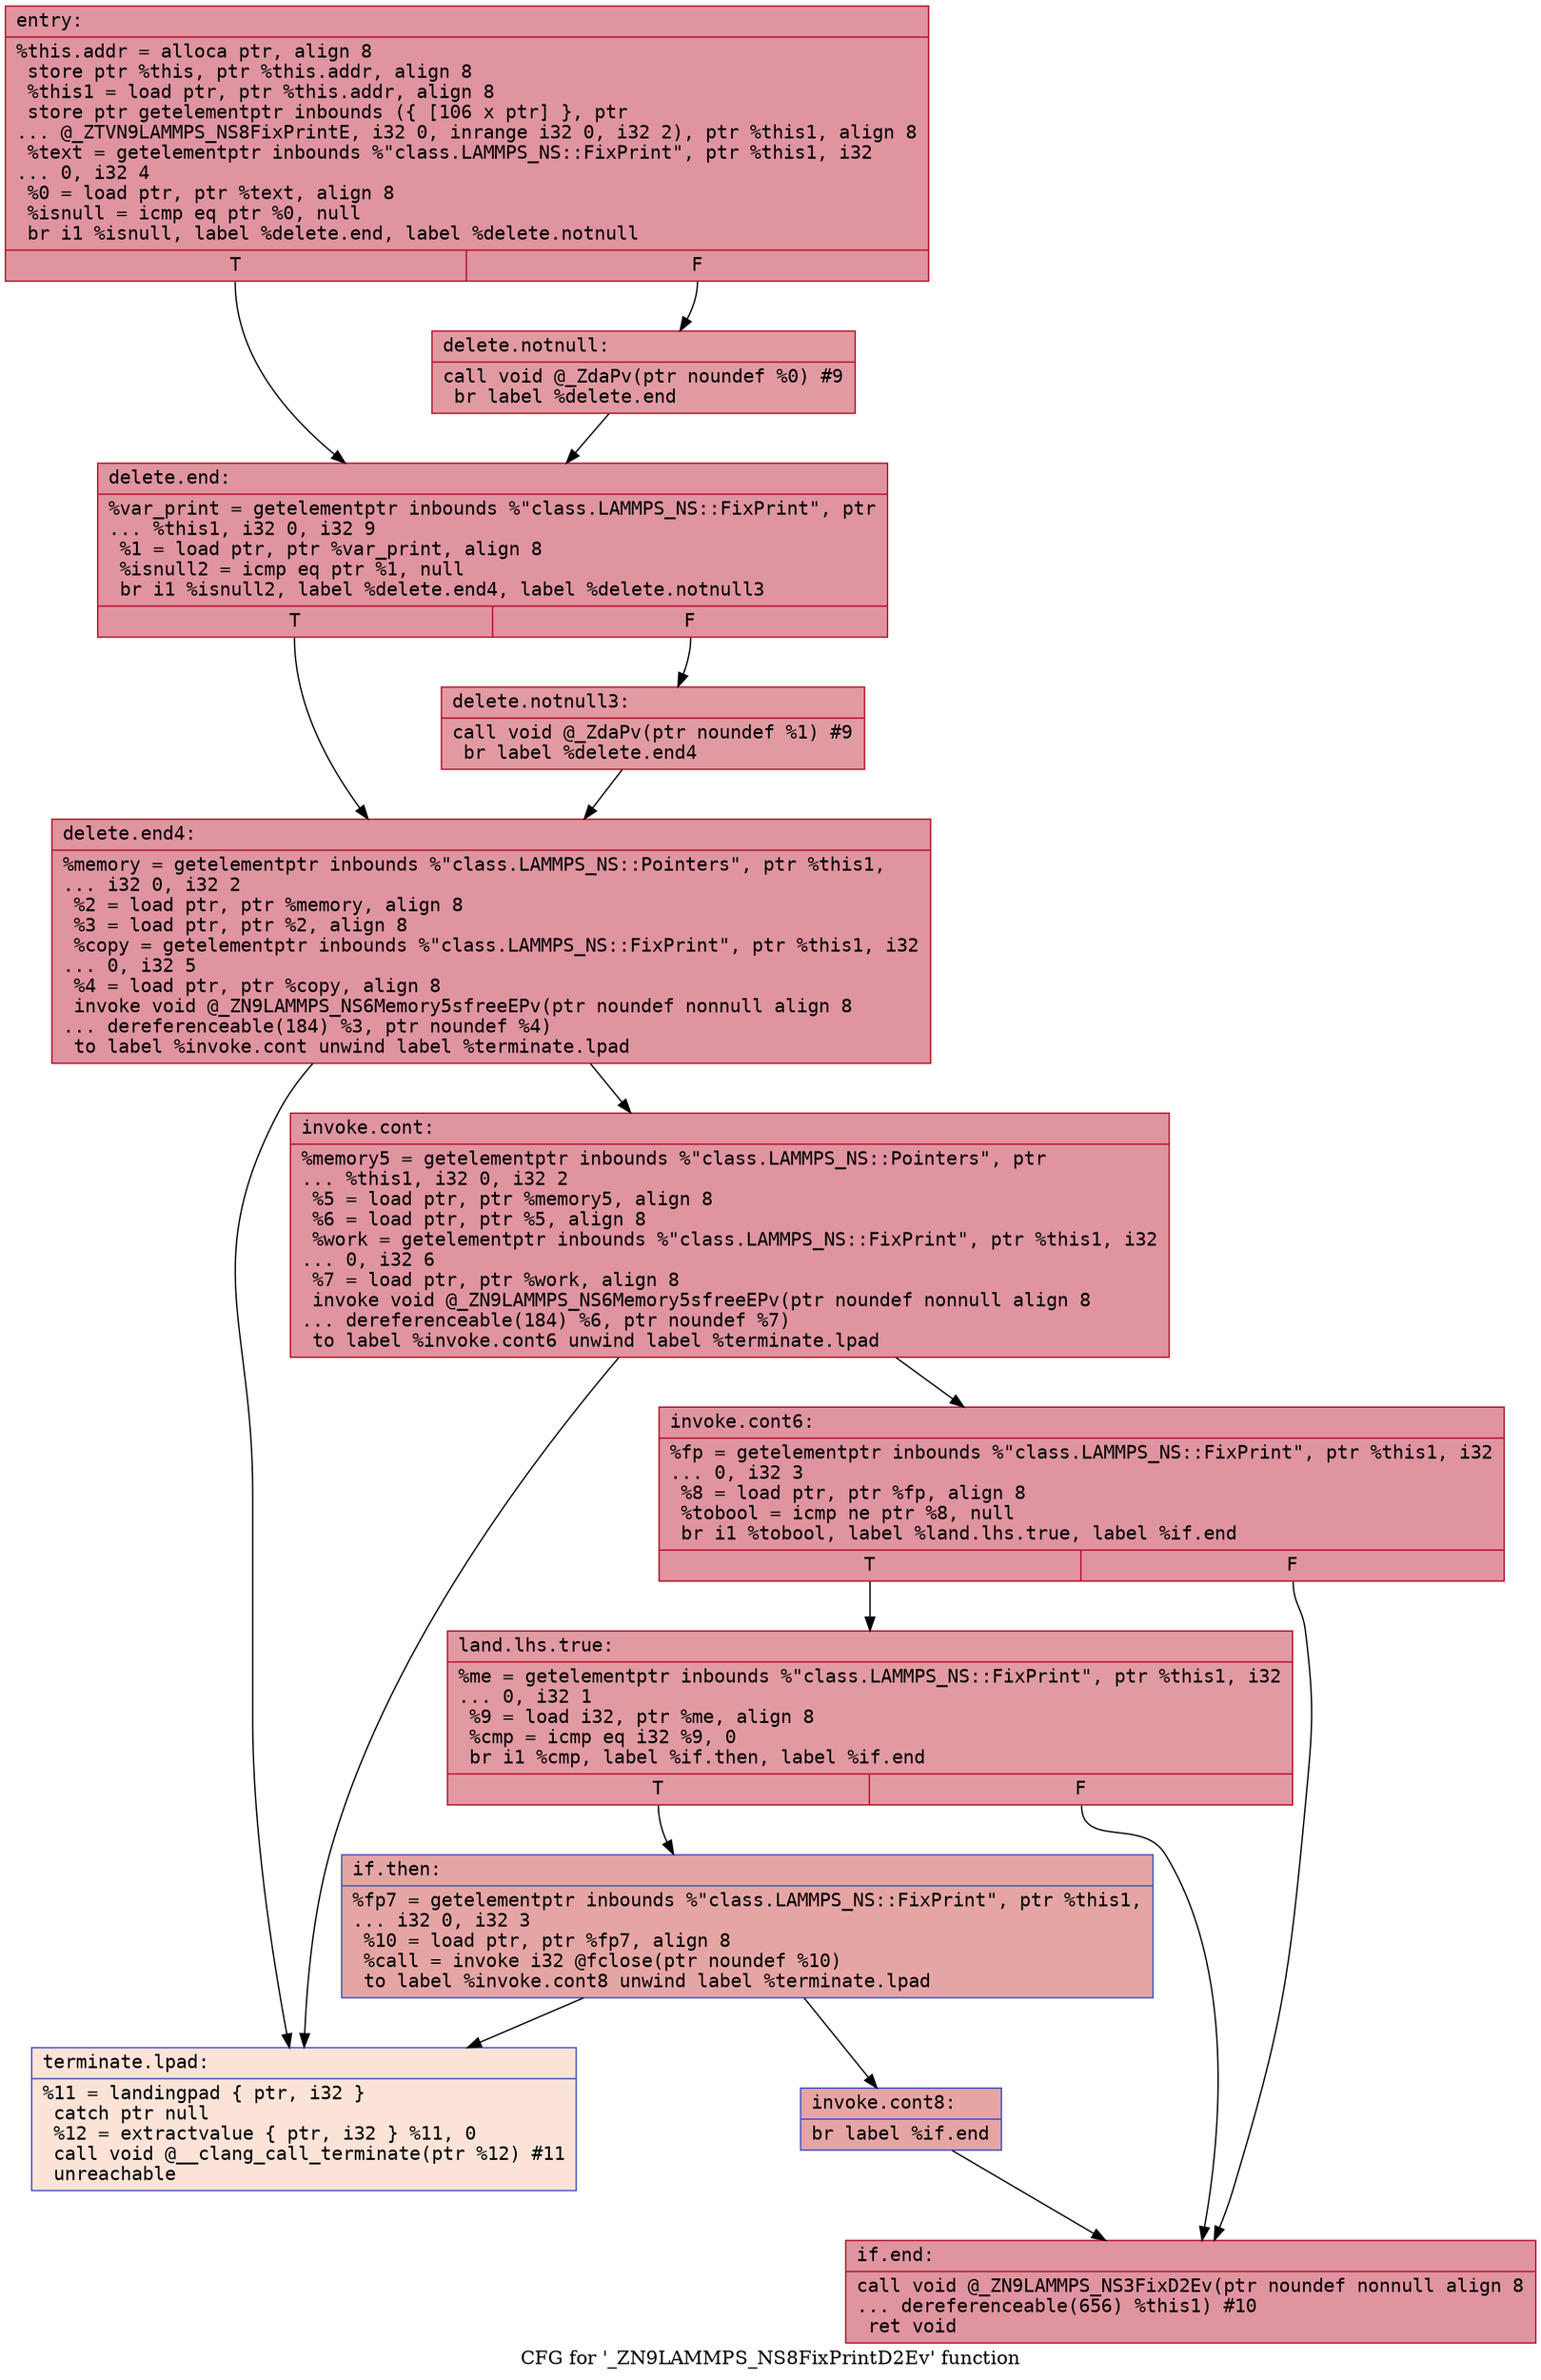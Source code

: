 digraph "CFG for '_ZN9LAMMPS_NS8FixPrintD2Ev' function" {
	label="CFG for '_ZN9LAMMPS_NS8FixPrintD2Ev' function";

	Node0x565358226d90 [shape=record,color="#b70d28ff", style=filled, fillcolor="#b70d2870" fontname="Courier",label="{entry:\l|  %this.addr = alloca ptr, align 8\l  store ptr %this, ptr %this.addr, align 8\l  %this1 = load ptr, ptr %this.addr, align 8\l  store ptr getelementptr inbounds (\{ [106 x ptr] \}, ptr\l... @_ZTVN9LAMMPS_NS8FixPrintE, i32 0, inrange i32 0, i32 2), ptr %this1, align 8\l  %text = getelementptr inbounds %\"class.LAMMPS_NS::FixPrint\", ptr %this1, i32\l... 0, i32 4\l  %0 = load ptr, ptr %text, align 8\l  %isnull = icmp eq ptr %0, null\l  br i1 %isnull, label %delete.end, label %delete.notnull\l|{<s0>T|<s1>F}}"];
	Node0x565358226d90:s0 -> Node0x5653582270e0[tooltip="entry -> delete.end\nProbability 37.50%" ];
	Node0x565358226d90:s1 -> Node0x565358227130[tooltip="entry -> delete.notnull\nProbability 62.50%" ];
	Node0x565358227130 [shape=record,color="#b70d28ff", style=filled, fillcolor="#bb1b2c70" fontname="Courier",label="{delete.notnull:\l|  call void @_ZdaPv(ptr noundef %0) #9\l  br label %delete.end\l}"];
	Node0x565358227130 -> Node0x5653582270e0[tooltip="delete.notnull -> delete.end\nProbability 100.00%" ];
	Node0x5653582270e0 [shape=record,color="#b70d28ff", style=filled, fillcolor="#b70d2870" fontname="Courier",label="{delete.end:\l|  %var_print = getelementptr inbounds %\"class.LAMMPS_NS::FixPrint\", ptr\l... %this1, i32 0, i32 9\l  %1 = load ptr, ptr %var_print, align 8\l  %isnull2 = icmp eq ptr %1, null\l  br i1 %isnull2, label %delete.end4, label %delete.notnull3\l|{<s0>T|<s1>F}}"];
	Node0x5653582270e0:s0 -> Node0x5653582274e0[tooltip="delete.end -> delete.end4\nProbability 37.50%" ];
	Node0x5653582270e0:s1 -> Node0x565358227560[tooltip="delete.end -> delete.notnull3\nProbability 62.50%" ];
	Node0x565358227560 [shape=record,color="#b70d28ff", style=filled, fillcolor="#bb1b2c70" fontname="Courier",label="{delete.notnull3:\l|  call void @_ZdaPv(ptr noundef %1) #9\l  br label %delete.end4\l}"];
	Node0x565358227560 -> Node0x5653582274e0[tooltip="delete.notnull3 -> delete.end4\nProbability 100.00%" ];
	Node0x5653582274e0 [shape=record,color="#b70d28ff", style=filled, fillcolor="#b70d2870" fontname="Courier",label="{delete.end4:\l|  %memory = getelementptr inbounds %\"class.LAMMPS_NS::Pointers\", ptr %this1,\l... i32 0, i32 2\l  %2 = load ptr, ptr %memory, align 8\l  %3 = load ptr, ptr %2, align 8\l  %copy = getelementptr inbounds %\"class.LAMMPS_NS::FixPrint\", ptr %this1, i32\l... 0, i32 5\l  %4 = load ptr, ptr %copy, align 8\l  invoke void @_ZN9LAMMPS_NS6Memory5sfreeEPv(ptr noundef nonnull align 8\l... dereferenceable(184) %3, ptr noundef %4)\l          to label %invoke.cont unwind label %terminate.lpad\l}"];
	Node0x5653582274e0 -> Node0x565358227c20[tooltip="delete.end4 -> invoke.cont\nProbability 100.00%" ];
	Node0x5653582274e0 -> Node0x565358227ca0[tooltip="delete.end4 -> terminate.lpad\nProbability 0.00%" ];
	Node0x565358227c20 [shape=record,color="#b70d28ff", style=filled, fillcolor="#b70d2870" fontname="Courier",label="{invoke.cont:\l|  %memory5 = getelementptr inbounds %\"class.LAMMPS_NS::Pointers\", ptr\l... %this1, i32 0, i32 2\l  %5 = load ptr, ptr %memory5, align 8\l  %6 = load ptr, ptr %5, align 8\l  %work = getelementptr inbounds %\"class.LAMMPS_NS::FixPrint\", ptr %this1, i32\l... 0, i32 6\l  %7 = load ptr, ptr %work, align 8\l  invoke void @_ZN9LAMMPS_NS6Memory5sfreeEPv(ptr noundef nonnull align 8\l... dereferenceable(184) %6, ptr noundef %7)\l          to label %invoke.cont6 unwind label %terminate.lpad\l}"];
	Node0x565358227c20 -> Node0x565358228260[tooltip="invoke.cont -> invoke.cont6\nProbability 100.00%" ];
	Node0x565358227c20 -> Node0x565358227ca0[tooltip="invoke.cont -> terminate.lpad\nProbability 0.00%" ];
	Node0x565358228260 [shape=record,color="#b70d28ff", style=filled, fillcolor="#b70d2870" fontname="Courier",label="{invoke.cont6:\l|  %fp = getelementptr inbounds %\"class.LAMMPS_NS::FixPrint\", ptr %this1, i32\l... 0, i32 3\l  %8 = load ptr, ptr %fp, align 8\l  %tobool = icmp ne ptr %8, null\l  br i1 %tobool, label %land.lhs.true, label %if.end\l|{<s0>T|<s1>F}}"];
	Node0x565358228260:s0 -> Node0x565358228670[tooltip="invoke.cont6 -> land.lhs.true\nProbability 62.50%" ];
	Node0x565358228260:s1 -> Node0x5653582286c0[tooltip="invoke.cont6 -> if.end\nProbability 37.50%" ];
	Node0x565358228670 [shape=record,color="#b70d28ff", style=filled, fillcolor="#bb1b2c70" fontname="Courier",label="{land.lhs.true:\l|  %me = getelementptr inbounds %\"class.LAMMPS_NS::FixPrint\", ptr %this1, i32\l... 0, i32 1\l  %9 = load i32, ptr %me, align 8\l  %cmp = icmp eq i32 %9, 0\l  br i1 %cmp, label %if.then, label %if.end\l|{<s0>T|<s1>F}}"];
	Node0x565358228670:s0 -> Node0x565358227920[tooltip="land.lhs.true -> if.then\nProbability 37.50%" ];
	Node0x565358228670:s1 -> Node0x5653582286c0[tooltip="land.lhs.true -> if.end\nProbability 62.50%" ];
	Node0x565358227920 [shape=record,color="#3d50c3ff", style=filled, fillcolor="#c5333470" fontname="Courier",label="{if.then:\l|  %fp7 = getelementptr inbounds %\"class.LAMMPS_NS::FixPrint\", ptr %this1,\l... i32 0, i32 3\l  %10 = load ptr, ptr %fp7, align 8\l  %call = invoke i32 @fclose(ptr noundef %10)\l          to label %invoke.cont8 unwind label %terminate.lpad\l}"];
	Node0x565358227920 -> Node0x565358227a60[tooltip="if.then -> invoke.cont8\nProbability 100.00%" ];
	Node0x565358227920 -> Node0x565358227ca0[tooltip="if.then -> terminate.lpad\nProbability 0.00%" ];
	Node0x565358227a60 [shape=record,color="#3d50c3ff", style=filled, fillcolor="#c5333470" fontname="Courier",label="{invoke.cont8:\l|  br label %if.end\l}"];
	Node0x565358227a60 -> Node0x5653582286c0[tooltip="invoke.cont8 -> if.end\nProbability 100.00%" ];
	Node0x5653582286c0 [shape=record,color="#b70d28ff", style=filled, fillcolor="#b70d2870" fontname="Courier",label="{if.end:\l|  call void @_ZN9LAMMPS_NS3FixD2Ev(ptr noundef nonnull align 8\l... dereferenceable(656) %this1) #10\l  ret void\l}"];
	Node0x565358227ca0 [shape=record,color="#3d50c3ff", style=filled, fillcolor="#f6bfa670" fontname="Courier",label="{terminate.lpad:\l|  %11 = landingpad \{ ptr, i32 \}\l          catch ptr null\l  %12 = extractvalue \{ ptr, i32 \} %11, 0\l  call void @__clang_call_terminate(ptr %12) #11\l  unreachable\l}"];
}
